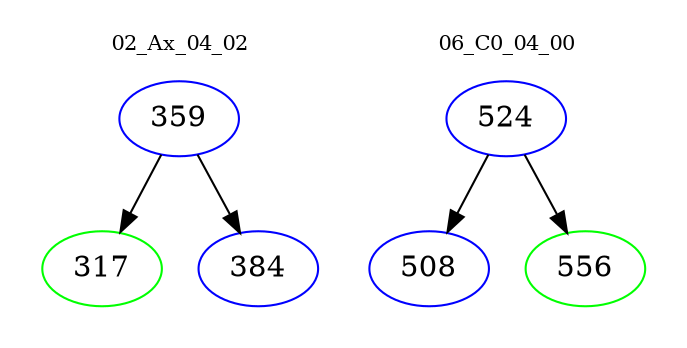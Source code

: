 digraph{
subgraph cluster_0 {
color = white
label = "02_Ax_04_02";
fontsize=10;
T0_359 [label="359", color="blue"]
T0_359 -> T0_317 [color="black"]
T0_317 [label="317", color="green"]
T0_359 -> T0_384 [color="black"]
T0_384 [label="384", color="blue"]
}
subgraph cluster_1 {
color = white
label = "06_C0_04_00";
fontsize=10;
T1_524 [label="524", color="blue"]
T1_524 -> T1_508 [color="black"]
T1_508 [label="508", color="blue"]
T1_524 -> T1_556 [color="black"]
T1_556 [label="556", color="green"]
}
}
